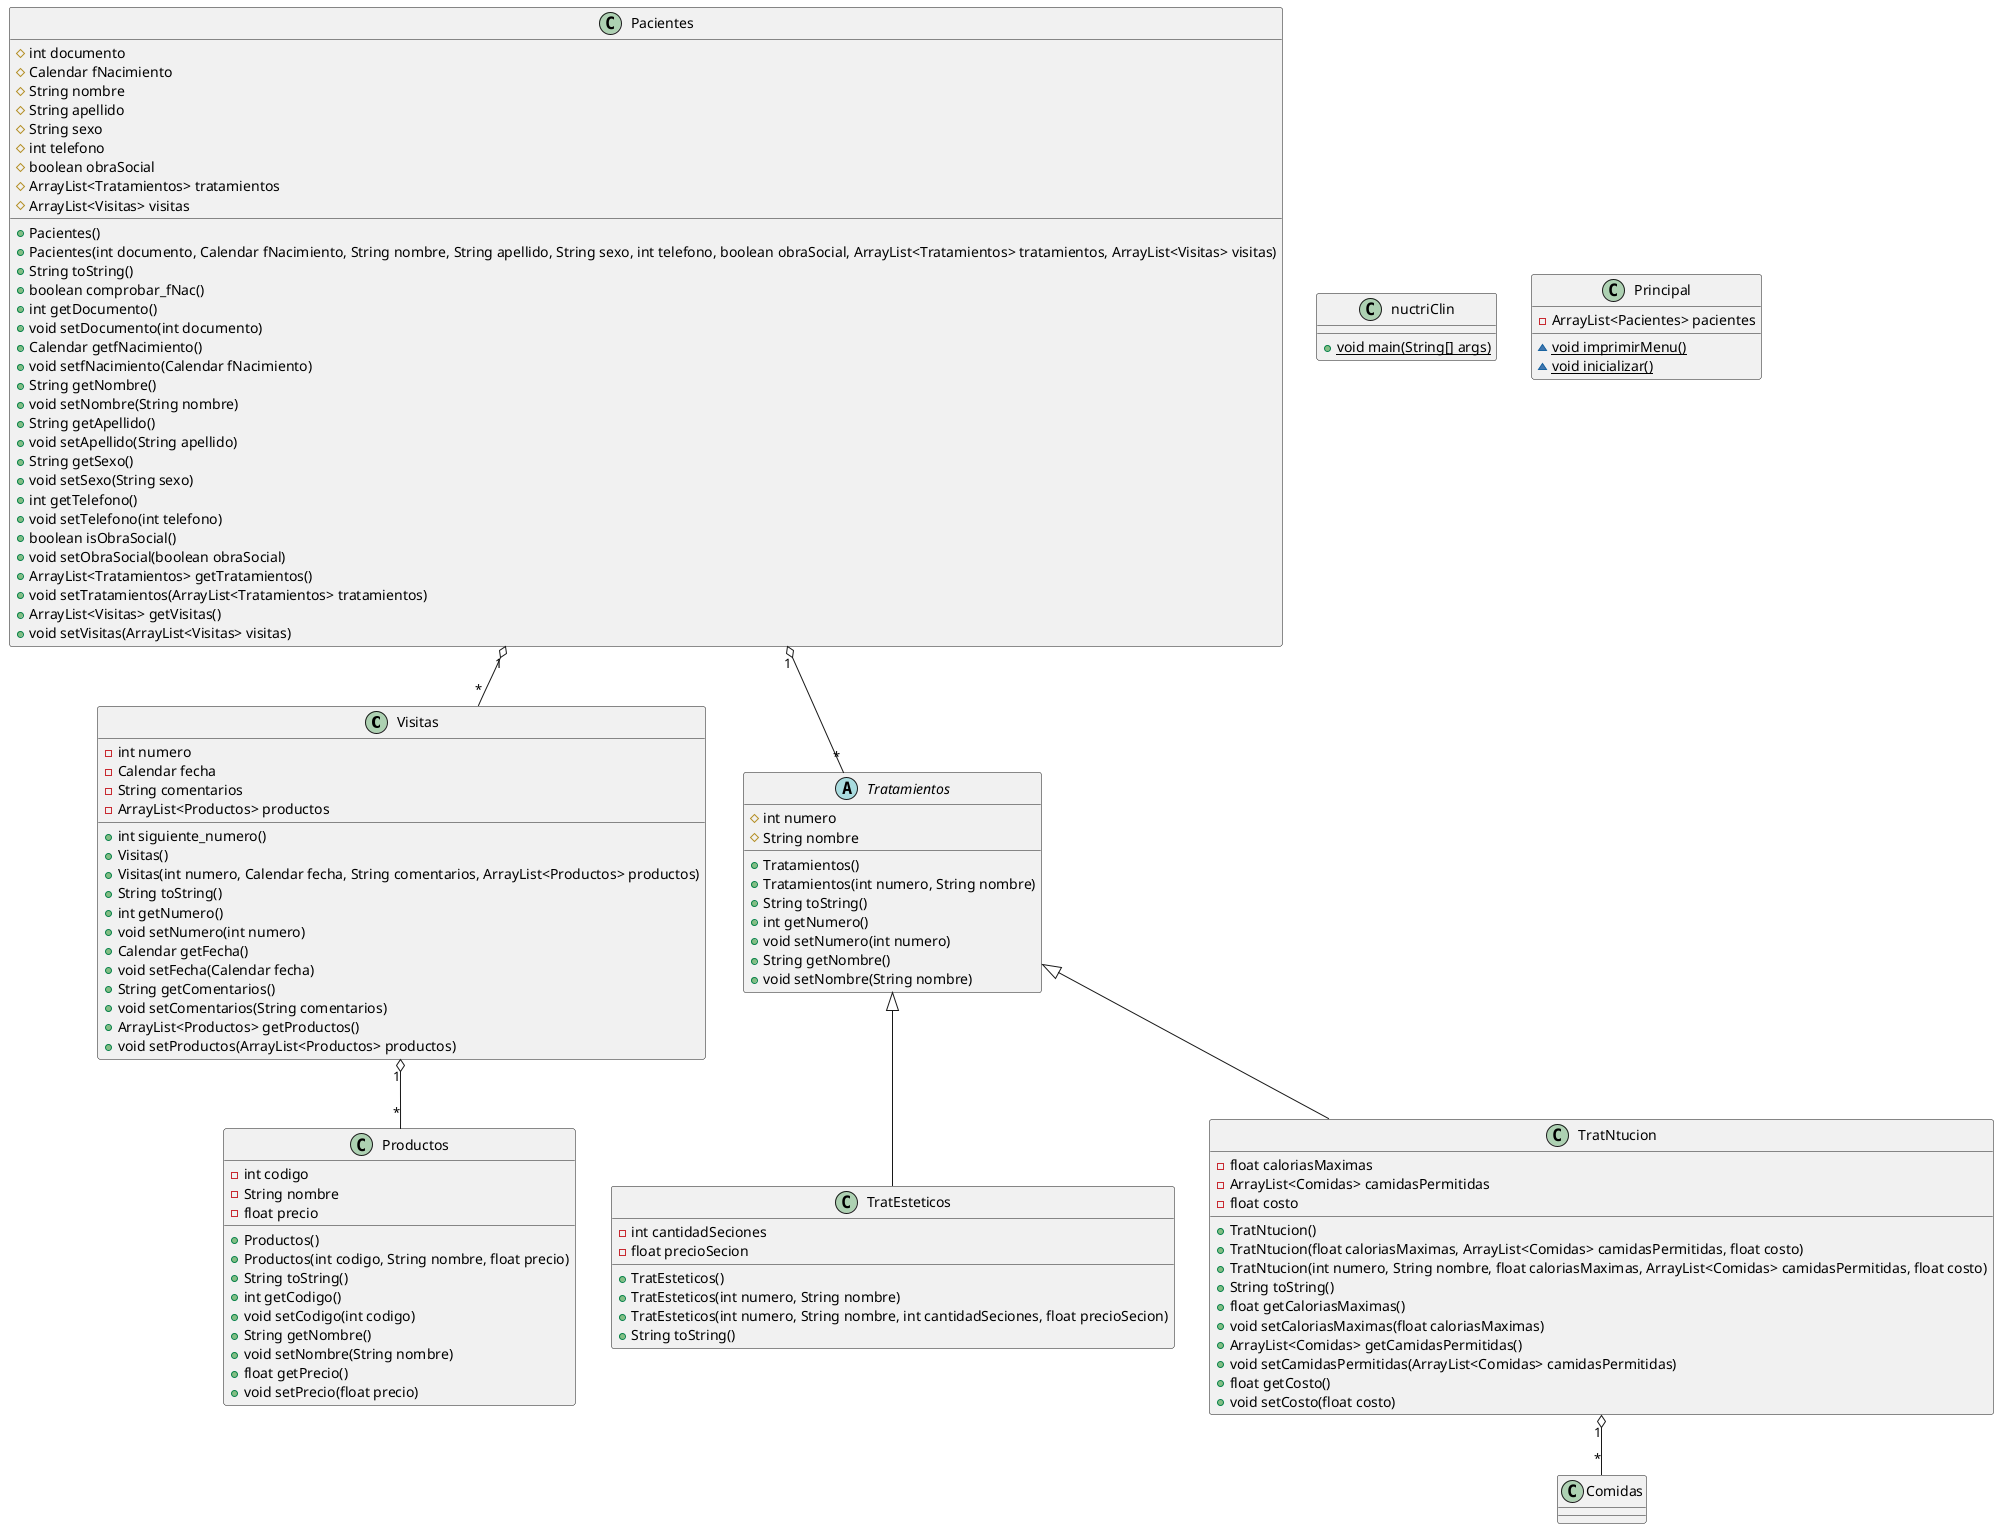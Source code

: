 @startuml
class Visitas [[java:nuctriClin.Visitas]] {
	-int numero
	-Calendar fecha
	-String comentarios
	-ArrayList<Productos> productos
	+int siguiente_numero()
	+Visitas()
	+Visitas(int numero, Calendar fecha, String comentarios, ArrayList<Productos> productos)
	+String toString()
	+int getNumero()
	+void setNumero(int numero)
	+Calendar getFecha()
	+void setFecha(Calendar fecha)
	+String getComentarios()
	+void setComentarios(String comentarios)
	+ArrayList<Productos> getProductos()
	+void setProductos(ArrayList<Productos> productos)
}
class Pacientes [[java:nuctriClin.Pacientes]] {
	#int documento
	#Calendar fNacimiento
	#String nombre
	#String apellido
	#String sexo
	#int telefono
	#boolean obraSocial
	#ArrayList<Tratamientos> tratamientos
	#ArrayList<Visitas> visitas
	+Pacientes()
	+Pacientes(int documento, Calendar fNacimiento, String nombre, String apellido, String sexo, int telefono, boolean obraSocial, ArrayList<Tratamientos> tratamientos, ArrayList<Visitas> visitas)
	+String toString()
	+boolean comprobar_fNac()
	+int getDocumento()
	+void setDocumento(int documento)
	+Calendar getfNacimiento()
	+void setfNacimiento(Calendar fNacimiento)
	+String getNombre()
	+void setNombre(String nombre)
	+String getApellido()
	+void setApellido(String apellido)
	+String getSexo()
	+void setSexo(String sexo)
	+int getTelefono()
	+void setTelefono(int telefono)
	+boolean isObraSocial()
	+void setObraSocial(boolean obraSocial)
	+ArrayList<Tratamientos> getTratamientos()
	+void setTratamientos(ArrayList<Tratamientos> tratamientos)
	+ArrayList<Visitas> getVisitas()
	+void setVisitas(ArrayList<Visitas> visitas)
}
class nuctriClin [[java:nuctriClin.nuctriClin]] {
	+{static}void main(String[] args)
}
class Productos [[java:nuctriClin.Productos]] {
	-int codigo
	-String nombre
	-float precio
	+Productos()
	+Productos(int codigo, String nombre, float precio)
	+String toString()
	+int getCodigo()
	+void setCodigo(int codigo)
	+String getNombre()
	+void setNombre(String nombre)
	+float getPrecio()
	+void setPrecio(float precio)
}
class TratEsteticos [[java:nuctriClin.TratEsteticos]] {
	-int cantidadSeciones
	-float precioSecion
	+TratEsteticos()
	+TratEsteticos(int numero, String nombre)
	+TratEsteticos(int numero, String nombre, int cantidadSeciones, float precioSecion)
	+String toString()
}
class Tratamientos [[java:nuctriClin.Tratamientos]] {
}
Tratamientos <|-- TratEsteticos
class Comidas [[java:nuctriClin.Comidas]] {
}
class TratNtucion [[java:nuctriClin.TratNtucion]] {
	-float caloriasMaximas
	-ArrayList<Comidas> camidasPermitidas
	-float costo
	+TratNtucion()
	+TratNtucion(float caloriasMaximas, ArrayList<Comidas> camidasPermitidas, float costo)
	+TratNtucion(int numero, String nombre, float caloriasMaximas, ArrayList<Comidas> camidasPermitidas, float costo)
	+String toString()
	+float getCaloriasMaximas()
	+void setCaloriasMaximas(float caloriasMaximas)
	+ArrayList<Comidas> getCamidasPermitidas()
	+void setCamidasPermitidas(ArrayList<Comidas> camidasPermitidas)
	+float getCosto()
	+void setCosto(float costo)
}
class Tratamientos [[java:nuctriClin.Tratamientos]] {
}
Tratamientos <|-- TratNtucion
abstract class Tratamientos [[java:nuctriClin.Tratamientos]] {
	#int numero
	#String nombre
	+Tratamientos()
	+Tratamientos(int numero, String nombre)
	+String toString()
	+int getNumero()
	+void setNumero(int numero)
	+String getNombre()
	+void setNombre(String nombre)
}
class Principal [[java:nuctriClin.Principal]] {
	-ArrayList<Pacientes> pacientes
	~{static}void imprimirMenu()
	~{static}void inicializar()
}


TratNtucion "1" o-- "*" Comidas
Pacientes "1" o-- "*" Tratamientos
Pacientes "1" o-- "*" Visitas
Visitas "1" o-- "*" Productos
@enduml